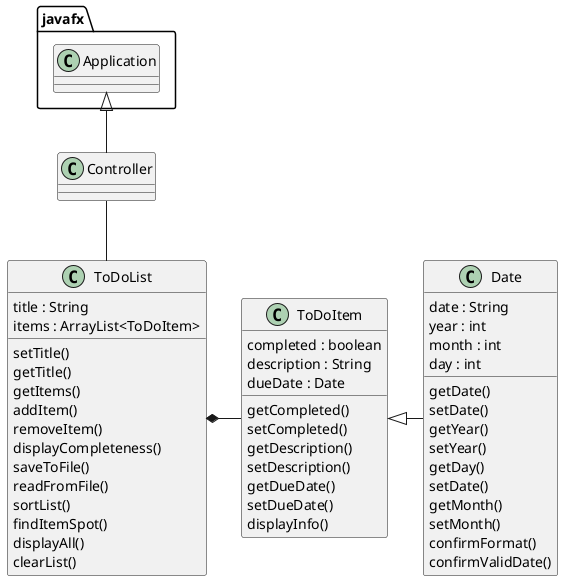 @startuml
'https://plantuml.com/class-diagram
ToDoList*-ToDoItem
javafx.Application<|-- Controller
Controller-- ToDoList
ToDoItem<|- Date
class Controller{

}

class ToDoList{
    title : String
    items : ArrayList<ToDoItem>

    setTitle()
    getTitle()
    getItems()
    addItem()
    removeItem()
    displayCompleteness()
    saveToFile()
    readFromFile()
    sortList()
    findItemSpot()
    displayAll()
    clearList()
}

class ToDoItem{
    completed : boolean
    description : String
    dueDate : Date

    getCompleted()
    setCompleted()
    getDescription()
    setDescription()
    getDueDate()
    setDueDate()
    displayInfo()

}

class Date{
    date : String
    year : int
    month : int
    day : int

    getDate()
    setDate()
    getYear()
    setYear()
    getDay()
    setDate()
    getMonth()
    setMonth()
    confirmFormat()
    confirmValidDate()
}
@enduml